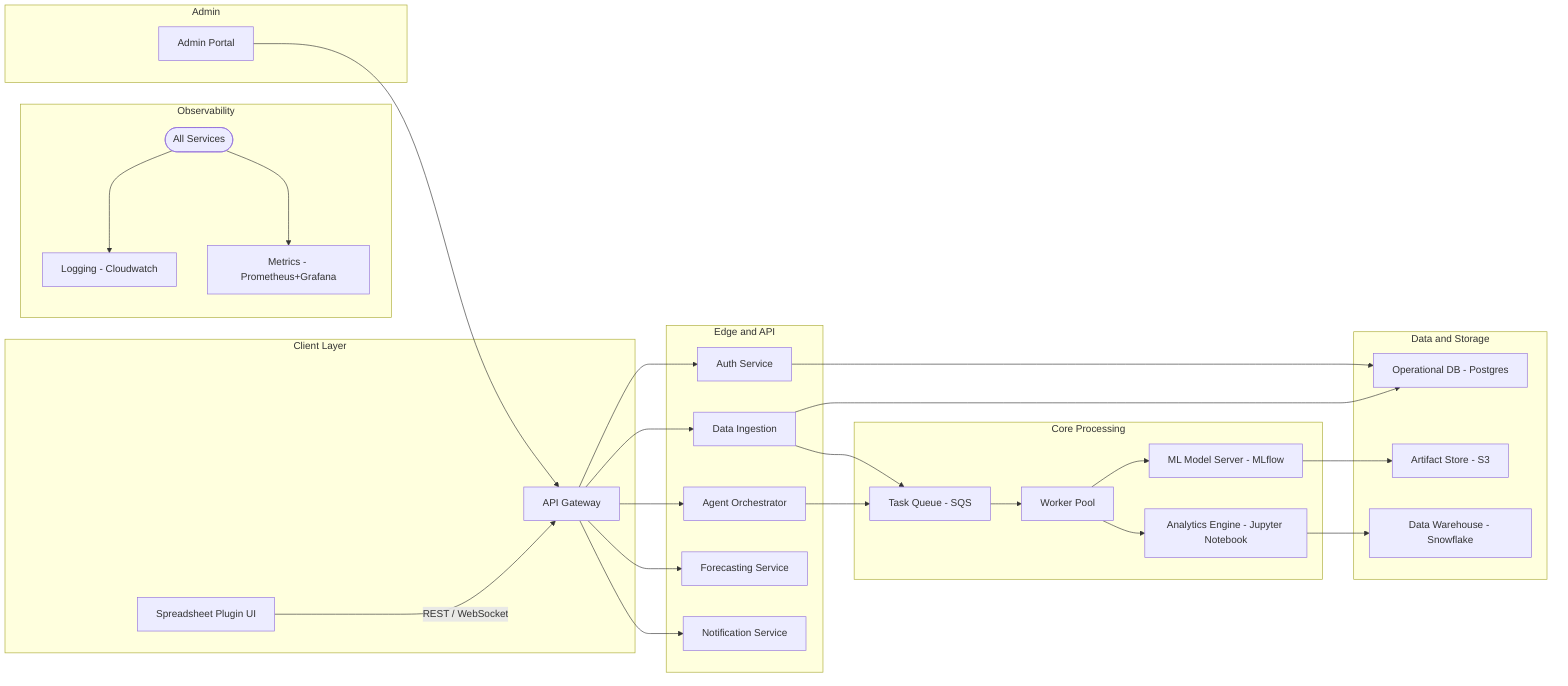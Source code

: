 flowchart LR
  subgraph Client Layer
    A[Spreadsheet Plugin UI] -->|REST / WebSocket| B[API Gateway]
  end

  subgraph Edge and API
    B --> C1[Auth Service]
    B --> C2[Agent Orchestrator]
    B --> C3[Data Ingestion]
    B --> C4[Forecasting Service]
    B --> C5[Notification Service]
  end

  subgraph Core Processing
    C2 --> D1[Task Queue - SQS]
    C3 --> D1
    D1 --> D2[Worker Pool]
    D2 --> D3[ML Model Server - MLflow]
    D2 --> D4[Analytics Engine - Jupyter Notebook]
  end

  subgraph Data and Storage
    C3 --> E1[Operational DB - Postgres]
    D3 --> E2[Artifact Store - S3 ]
    D4 --> E3[Data Warehouse - Snowflake]
    C1 --> E1
  end

  subgraph Observability
    all_services([All Services]) ---> F1[Logging - Cloudwatch]
    all_services ---> F2[Metrics - Prometheus+Grafana]
  end

  subgraph Admin
    G[Admin Portal] --> B
  end